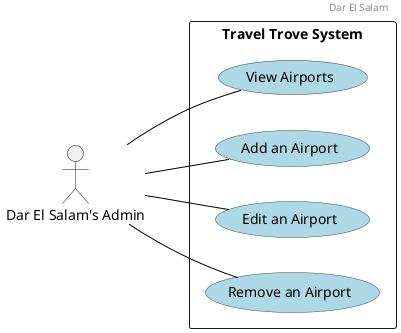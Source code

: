 @startuml
scale 1
left to right direction

header
Dar El Salam
endheader

' Custom skin parameters for use cases
skinparam usecase {
    BackgroundColor lightblue
    BorderColor DarkSlateGray
    ArrowColor Black
}

actor "Dar El Salam's Admin" as Admin

rectangle "Travel Trove System" {

    usecase "View Airports"
    usecase "Add an Airport"
    usecase "Edit an Airport"
    usecase "Remove an Airport"

}

Admin -- "View Airports"
Admin -- "Add an Airport"
Admin -- "Edit an Airport"
Admin -- "Remove an Airport"

@enduml
